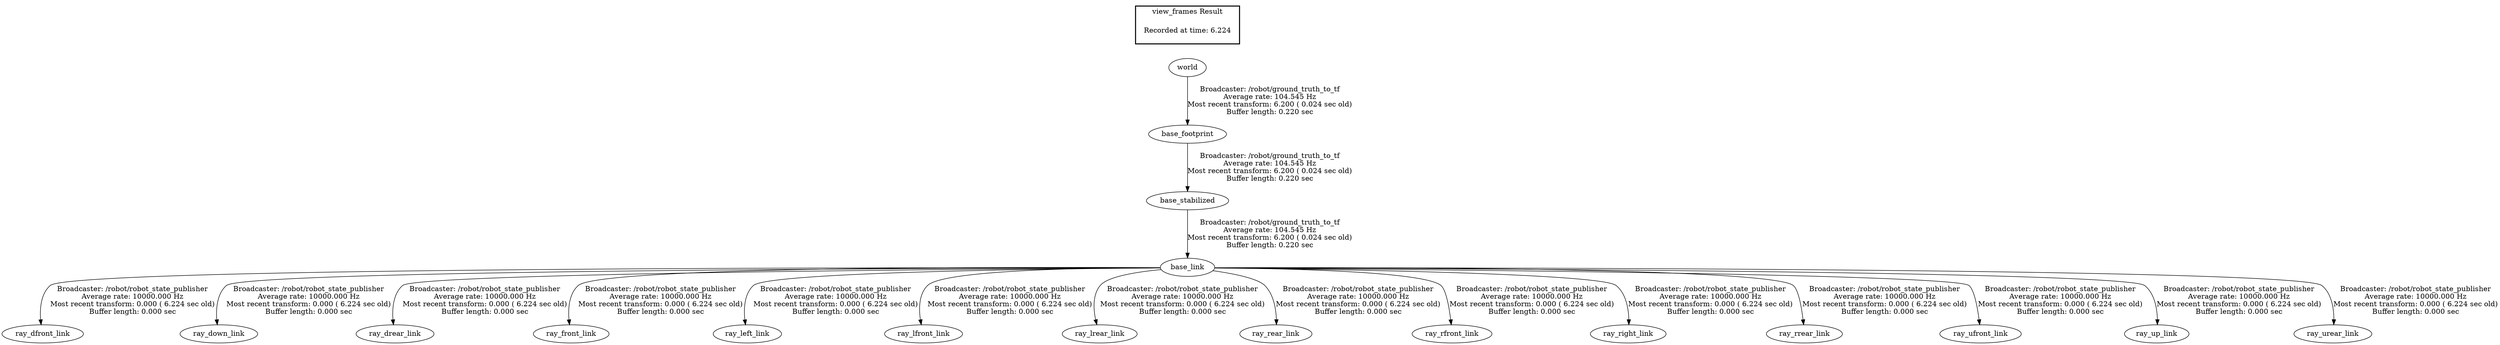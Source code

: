 digraph G {
"base_link" -> "ray_dfront_link"[label="Broadcaster: /robot/robot_state_publisher\nAverage rate: 10000.000 Hz\nMost recent transform: 0.000 ( 6.224 sec old)\nBuffer length: 0.000 sec\n"];
"base_stabilized" -> "base_link"[label="Broadcaster: /robot/ground_truth_to_tf\nAverage rate: 104.545 Hz\nMost recent transform: 6.200 ( 0.024 sec old)\nBuffer length: 0.220 sec\n"];
"base_link" -> "ray_down_link"[label="Broadcaster: /robot/robot_state_publisher\nAverage rate: 10000.000 Hz\nMost recent transform: 0.000 ( 6.224 sec old)\nBuffer length: 0.000 sec\n"];
"base_link" -> "ray_drear_link"[label="Broadcaster: /robot/robot_state_publisher\nAverage rate: 10000.000 Hz\nMost recent transform: 0.000 ( 6.224 sec old)\nBuffer length: 0.000 sec\n"];
"base_link" -> "ray_front_link"[label="Broadcaster: /robot/robot_state_publisher\nAverage rate: 10000.000 Hz\nMost recent transform: 0.000 ( 6.224 sec old)\nBuffer length: 0.000 sec\n"];
"base_link" -> "ray_left_link"[label="Broadcaster: /robot/robot_state_publisher\nAverage rate: 10000.000 Hz\nMost recent transform: 0.000 ( 6.224 sec old)\nBuffer length: 0.000 sec\n"];
"base_link" -> "ray_lfront_link"[label="Broadcaster: /robot/robot_state_publisher\nAverage rate: 10000.000 Hz\nMost recent transform: 0.000 ( 6.224 sec old)\nBuffer length: 0.000 sec\n"];
"base_link" -> "ray_lrear_link"[label="Broadcaster: /robot/robot_state_publisher\nAverage rate: 10000.000 Hz\nMost recent transform: 0.000 ( 6.224 sec old)\nBuffer length: 0.000 sec\n"];
"base_link" -> "ray_rear_link"[label="Broadcaster: /robot/robot_state_publisher\nAverage rate: 10000.000 Hz\nMost recent transform: 0.000 ( 6.224 sec old)\nBuffer length: 0.000 sec\n"];
"base_link" -> "ray_rfront_link"[label="Broadcaster: /robot/robot_state_publisher\nAverage rate: 10000.000 Hz\nMost recent transform: 0.000 ( 6.224 sec old)\nBuffer length: 0.000 sec\n"];
"base_link" -> "ray_right_link"[label="Broadcaster: /robot/robot_state_publisher\nAverage rate: 10000.000 Hz\nMost recent transform: 0.000 ( 6.224 sec old)\nBuffer length: 0.000 sec\n"];
"base_link" -> "ray_rrear_link"[label="Broadcaster: /robot/robot_state_publisher\nAverage rate: 10000.000 Hz\nMost recent transform: 0.000 ( 6.224 sec old)\nBuffer length: 0.000 sec\n"];
"base_link" -> "ray_ufront_link"[label="Broadcaster: /robot/robot_state_publisher\nAverage rate: 10000.000 Hz\nMost recent transform: 0.000 ( 6.224 sec old)\nBuffer length: 0.000 sec\n"];
"base_link" -> "ray_up_link"[label="Broadcaster: /robot/robot_state_publisher\nAverage rate: 10000.000 Hz\nMost recent transform: 0.000 ( 6.224 sec old)\nBuffer length: 0.000 sec\n"];
"base_link" -> "ray_urear_link"[label="Broadcaster: /robot/robot_state_publisher\nAverage rate: 10000.000 Hz\nMost recent transform: 0.000 ( 6.224 sec old)\nBuffer length: 0.000 sec\n"];
"world" -> "base_footprint"[label="Broadcaster: /robot/ground_truth_to_tf\nAverage rate: 104.545 Hz\nMost recent transform: 6.200 ( 0.024 sec old)\nBuffer length: 0.220 sec\n"];
"base_footprint" -> "base_stabilized"[label="Broadcaster: /robot/ground_truth_to_tf\nAverage rate: 104.545 Hz\nMost recent transform: 6.200 ( 0.024 sec old)\nBuffer length: 0.220 sec\n"];
edge [style=invis];
 subgraph cluster_legend { style=bold; color=black; label ="view_frames Result";
"Recorded at time: 6.224"[ shape=plaintext ] ;
 }->"world";
}